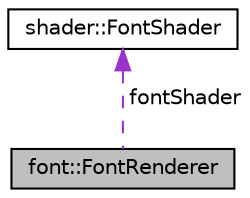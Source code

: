 digraph "font::FontRenderer"
{
  edge [fontname="Helvetica",fontsize="10",labelfontname="Helvetica",labelfontsize="10"];
  node [fontname="Helvetica",fontsize="10",shape=record];
  Node1 [label="font::FontRenderer",height=0.2,width=0.4,color="black", fillcolor="grey75", style="filled", fontcolor="black"];
  Node2 -> Node1 [dir="back",color="darkorchid3",fontsize="10",style="dashed",label=" fontShader" ,fontname="Helvetica"];
  Node2 [label="shader::FontShader",height=0.2,width=0.4,color="black", fillcolor="white", style="filled",URL="$classshader_1_1FontShader.html",tooltip="Klasa FontShader ucitava i izvrsava programe na OpenGL Shading jeziku. Ucitavaju se sejder fajlovi ko..."];
}
